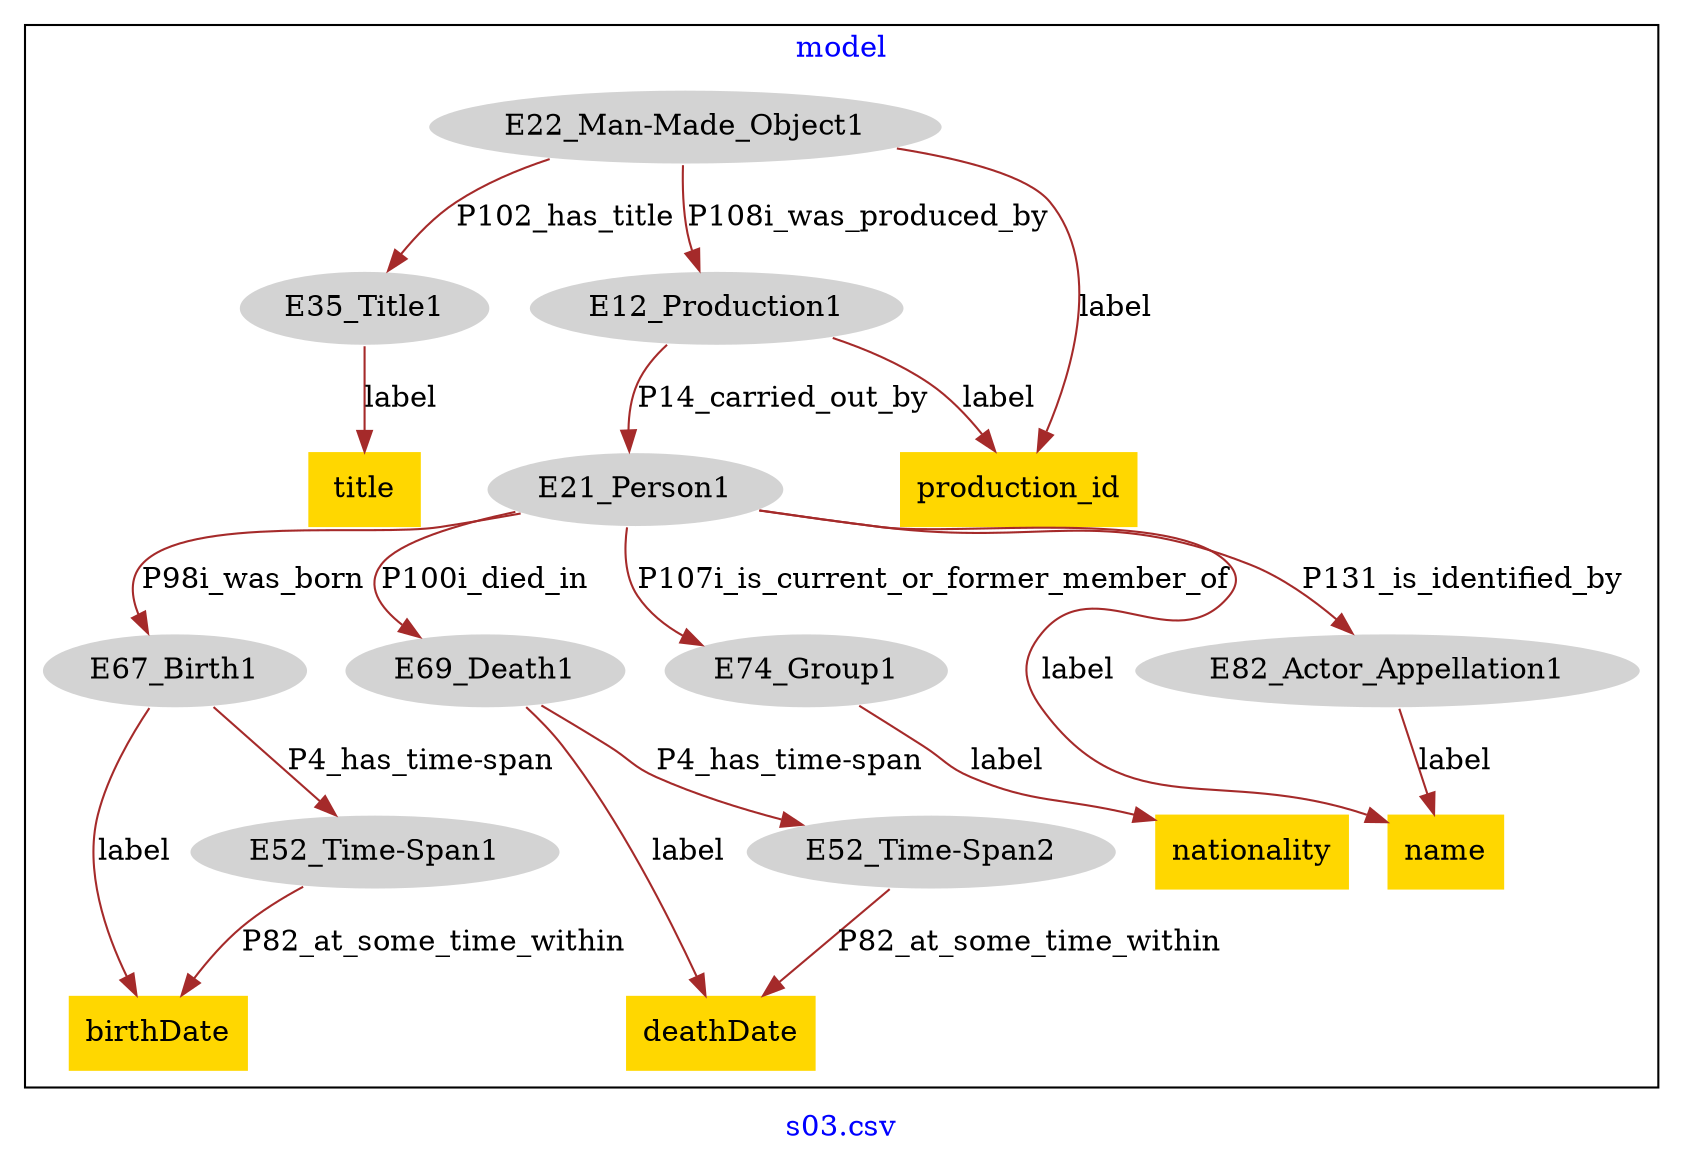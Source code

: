 digraph n0 {
fontcolor="blue"
remincross="true"
label="s03.csv"
subgraph cluster {
label="model"
n2[style="filled",color="white",fillcolor="lightgray",label="E12_Production1"];
n3[style="filled",color="white",fillcolor="lightgray",label="E21_Person1"];
n4[style="filled",color="white",fillcolor="lightgray",label="E67_Birth1"];
n5[style="filled",color="white",fillcolor="lightgray",label="E69_Death1"];
n6[style="filled",color="white",fillcolor="lightgray",label="E74_Group1"];
n7[style="filled",color="white",fillcolor="lightgray",label="E82_Actor_Appellation1"];
n8[style="filled",color="white",fillcolor="lightgray",label="E22_Man-Made_Object1"];
n9[style="filled",color="white",fillcolor="lightgray",label="E35_Title1"];
n10[style="filled",color="white",fillcolor="lightgray",label="E52_Time-Span1"];
n11[style="filled",color="white",fillcolor="lightgray",label="E52_Time-Span2"];
n12[shape="plaintext",style="filled",fillcolor="gold",label="production_id"];
n13[shape="plaintext",style="filled",fillcolor="gold",label="deathDate"];
n14[shape="plaintext",style="filled",fillcolor="gold",label="birthDate"];
n15[shape="plaintext",style="filled",fillcolor="gold",label="nationality"];
n16[shape="plaintext",style="filled",fillcolor="gold",label="name"];
n17[shape="plaintext",style="filled",fillcolor="gold",label="title"];
}
n2 -> n3[color="brown",fontcolor="black",label="P14_carried_out_by"]
n3 -> n4[color="brown",fontcolor="black",label="P98i_was_born"]
n3 -> n5[color="brown",fontcolor="black",label="P100i_died_in"]
n3 -> n6[color="brown",fontcolor="black",label="P107i_is_current_or_former_member_of"]
n3 -> n7[color="brown",fontcolor="black",label="P131_is_identified_by"]
n8 -> n2[color="brown",fontcolor="black",label="P108i_was_produced_by"]
n8 -> n9[color="brown",fontcolor="black",label="P102_has_title"]
n4 -> n10[color="brown",fontcolor="black",label="P4_has_time-span"]
n5 -> n11[color="brown",fontcolor="black",label="P4_has_time-span"]
n2 -> n12[color="brown",fontcolor="black",label="label"]
n5 -> n13[color="brown",fontcolor="black",label="label"]
n4 -> n14[color="brown",fontcolor="black",label="label"]
n6 -> n15[color="brown",fontcolor="black",label="label"]
n3 -> n16[color="brown",fontcolor="black",label="label"]
n9 -> n17[color="brown",fontcolor="black",label="label"]
n10 -> n14[color="brown",fontcolor="black",label="P82_at_some_time_within"]
n8 -> n12[color="brown",fontcolor="black",label="label"]
n7 -> n16[color="brown",fontcolor="black",label="label"]
n11 -> n13[color="brown",fontcolor="black",label="P82_at_some_time_within"]
}
